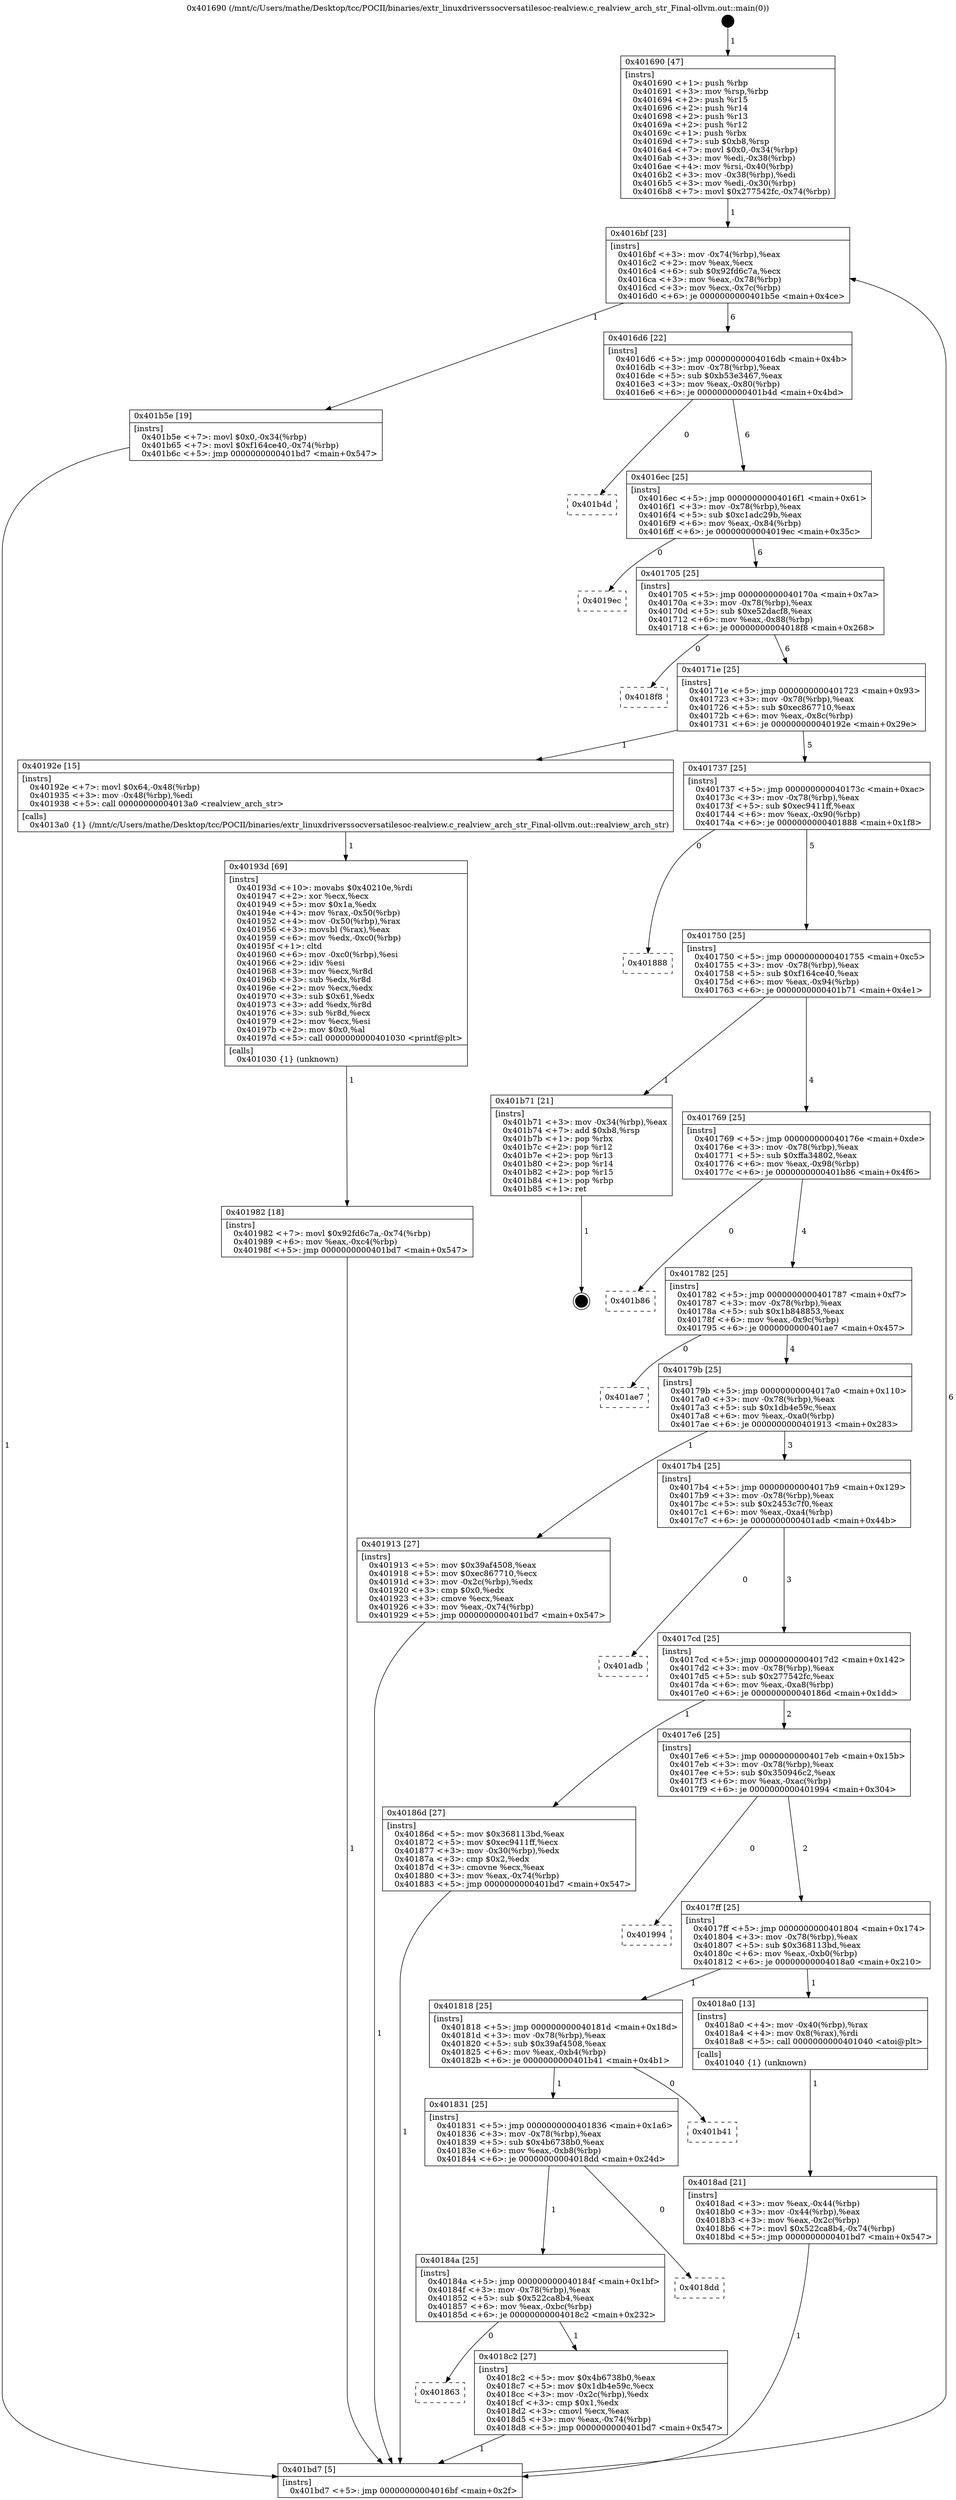 digraph "0x401690" {
  label = "0x401690 (/mnt/c/Users/mathe/Desktop/tcc/POCII/binaries/extr_linuxdriverssocversatilesoc-realview.c_realview_arch_str_Final-ollvm.out::main(0))"
  labelloc = "t"
  node[shape=record]

  Entry [label="",width=0.3,height=0.3,shape=circle,fillcolor=black,style=filled]
  "0x4016bf" [label="{
     0x4016bf [23]\l
     | [instrs]\l
     &nbsp;&nbsp;0x4016bf \<+3\>: mov -0x74(%rbp),%eax\l
     &nbsp;&nbsp;0x4016c2 \<+2\>: mov %eax,%ecx\l
     &nbsp;&nbsp;0x4016c4 \<+6\>: sub $0x92fd6c7a,%ecx\l
     &nbsp;&nbsp;0x4016ca \<+3\>: mov %eax,-0x78(%rbp)\l
     &nbsp;&nbsp;0x4016cd \<+3\>: mov %ecx,-0x7c(%rbp)\l
     &nbsp;&nbsp;0x4016d0 \<+6\>: je 0000000000401b5e \<main+0x4ce\>\l
  }"]
  "0x401b5e" [label="{
     0x401b5e [19]\l
     | [instrs]\l
     &nbsp;&nbsp;0x401b5e \<+7\>: movl $0x0,-0x34(%rbp)\l
     &nbsp;&nbsp;0x401b65 \<+7\>: movl $0xf164ce40,-0x74(%rbp)\l
     &nbsp;&nbsp;0x401b6c \<+5\>: jmp 0000000000401bd7 \<main+0x547\>\l
  }"]
  "0x4016d6" [label="{
     0x4016d6 [22]\l
     | [instrs]\l
     &nbsp;&nbsp;0x4016d6 \<+5\>: jmp 00000000004016db \<main+0x4b\>\l
     &nbsp;&nbsp;0x4016db \<+3\>: mov -0x78(%rbp),%eax\l
     &nbsp;&nbsp;0x4016de \<+5\>: sub $0xb53e3467,%eax\l
     &nbsp;&nbsp;0x4016e3 \<+3\>: mov %eax,-0x80(%rbp)\l
     &nbsp;&nbsp;0x4016e6 \<+6\>: je 0000000000401b4d \<main+0x4bd\>\l
  }"]
  Exit [label="",width=0.3,height=0.3,shape=circle,fillcolor=black,style=filled,peripheries=2]
  "0x401b4d" [label="{
     0x401b4d\l
  }", style=dashed]
  "0x4016ec" [label="{
     0x4016ec [25]\l
     | [instrs]\l
     &nbsp;&nbsp;0x4016ec \<+5\>: jmp 00000000004016f1 \<main+0x61\>\l
     &nbsp;&nbsp;0x4016f1 \<+3\>: mov -0x78(%rbp),%eax\l
     &nbsp;&nbsp;0x4016f4 \<+5\>: sub $0xc1adc29b,%eax\l
     &nbsp;&nbsp;0x4016f9 \<+6\>: mov %eax,-0x84(%rbp)\l
     &nbsp;&nbsp;0x4016ff \<+6\>: je 00000000004019ec \<main+0x35c\>\l
  }"]
  "0x401982" [label="{
     0x401982 [18]\l
     | [instrs]\l
     &nbsp;&nbsp;0x401982 \<+7\>: movl $0x92fd6c7a,-0x74(%rbp)\l
     &nbsp;&nbsp;0x401989 \<+6\>: mov %eax,-0xc4(%rbp)\l
     &nbsp;&nbsp;0x40198f \<+5\>: jmp 0000000000401bd7 \<main+0x547\>\l
  }"]
  "0x4019ec" [label="{
     0x4019ec\l
  }", style=dashed]
  "0x401705" [label="{
     0x401705 [25]\l
     | [instrs]\l
     &nbsp;&nbsp;0x401705 \<+5\>: jmp 000000000040170a \<main+0x7a\>\l
     &nbsp;&nbsp;0x40170a \<+3\>: mov -0x78(%rbp),%eax\l
     &nbsp;&nbsp;0x40170d \<+5\>: sub $0xe52dacf8,%eax\l
     &nbsp;&nbsp;0x401712 \<+6\>: mov %eax,-0x88(%rbp)\l
     &nbsp;&nbsp;0x401718 \<+6\>: je 00000000004018f8 \<main+0x268\>\l
  }"]
  "0x40193d" [label="{
     0x40193d [69]\l
     | [instrs]\l
     &nbsp;&nbsp;0x40193d \<+10\>: movabs $0x40210e,%rdi\l
     &nbsp;&nbsp;0x401947 \<+2\>: xor %ecx,%ecx\l
     &nbsp;&nbsp;0x401949 \<+5\>: mov $0x1a,%edx\l
     &nbsp;&nbsp;0x40194e \<+4\>: mov %rax,-0x50(%rbp)\l
     &nbsp;&nbsp;0x401952 \<+4\>: mov -0x50(%rbp),%rax\l
     &nbsp;&nbsp;0x401956 \<+3\>: movsbl (%rax),%eax\l
     &nbsp;&nbsp;0x401959 \<+6\>: mov %edx,-0xc0(%rbp)\l
     &nbsp;&nbsp;0x40195f \<+1\>: cltd\l
     &nbsp;&nbsp;0x401960 \<+6\>: mov -0xc0(%rbp),%esi\l
     &nbsp;&nbsp;0x401966 \<+2\>: idiv %esi\l
     &nbsp;&nbsp;0x401968 \<+3\>: mov %ecx,%r8d\l
     &nbsp;&nbsp;0x40196b \<+3\>: sub %edx,%r8d\l
     &nbsp;&nbsp;0x40196e \<+2\>: mov %ecx,%edx\l
     &nbsp;&nbsp;0x401970 \<+3\>: sub $0x61,%edx\l
     &nbsp;&nbsp;0x401973 \<+3\>: add %edx,%r8d\l
     &nbsp;&nbsp;0x401976 \<+3\>: sub %r8d,%ecx\l
     &nbsp;&nbsp;0x401979 \<+2\>: mov %ecx,%esi\l
     &nbsp;&nbsp;0x40197b \<+2\>: mov $0x0,%al\l
     &nbsp;&nbsp;0x40197d \<+5\>: call 0000000000401030 \<printf@plt\>\l
     | [calls]\l
     &nbsp;&nbsp;0x401030 \{1\} (unknown)\l
  }"]
  "0x4018f8" [label="{
     0x4018f8\l
  }", style=dashed]
  "0x40171e" [label="{
     0x40171e [25]\l
     | [instrs]\l
     &nbsp;&nbsp;0x40171e \<+5\>: jmp 0000000000401723 \<main+0x93\>\l
     &nbsp;&nbsp;0x401723 \<+3\>: mov -0x78(%rbp),%eax\l
     &nbsp;&nbsp;0x401726 \<+5\>: sub $0xec867710,%eax\l
     &nbsp;&nbsp;0x40172b \<+6\>: mov %eax,-0x8c(%rbp)\l
     &nbsp;&nbsp;0x401731 \<+6\>: je 000000000040192e \<main+0x29e\>\l
  }"]
  "0x401863" [label="{
     0x401863\l
  }", style=dashed]
  "0x40192e" [label="{
     0x40192e [15]\l
     | [instrs]\l
     &nbsp;&nbsp;0x40192e \<+7\>: movl $0x64,-0x48(%rbp)\l
     &nbsp;&nbsp;0x401935 \<+3\>: mov -0x48(%rbp),%edi\l
     &nbsp;&nbsp;0x401938 \<+5\>: call 00000000004013a0 \<realview_arch_str\>\l
     | [calls]\l
     &nbsp;&nbsp;0x4013a0 \{1\} (/mnt/c/Users/mathe/Desktop/tcc/POCII/binaries/extr_linuxdriverssocversatilesoc-realview.c_realview_arch_str_Final-ollvm.out::realview_arch_str)\l
  }"]
  "0x401737" [label="{
     0x401737 [25]\l
     | [instrs]\l
     &nbsp;&nbsp;0x401737 \<+5\>: jmp 000000000040173c \<main+0xac\>\l
     &nbsp;&nbsp;0x40173c \<+3\>: mov -0x78(%rbp),%eax\l
     &nbsp;&nbsp;0x40173f \<+5\>: sub $0xec9411ff,%eax\l
     &nbsp;&nbsp;0x401744 \<+6\>: mov %eax,-0x90(%rbp)\l
     &nbsp;&nbsp;0x40174a \<+6\>: je 0000000000401888 \<main+0x1f8\>\l
  }"]
  "0x4018c2" [label="{
     0x4018c2 [27]\l
     | [instrs]\l
     &nbsp;&nbsp;0x4018c2 \<+5\>: mov $0x4b6738b0,%eax\l
     &nbsp;&nbsp;0x4018c7 \<+5\>: mov $0x1db4e59c,%ecx\l
     &nbsp;&nbsp;0x4018cc \<+3\>: mov -0x2c(%rbp),%edx\l
     &nbsp;&nbsp;0x4018cf \<+3\>: cmp $0x1,%edx\l
     &nbsp;&nbsp;0x4018d2 \<+3\>: cmovl %ecx,%eax\l
     &nbsp;&nbsp;0x4018d5 \<+3\>: mov %eax,-0x74(%rbp)\l
     &nbsp;&nbsp;0x4018d8 \<+5\>: jmp 0000000000401bd7 \<main+0x547\>\l
  }"]
  "0x401888" [label="{
     0x401888\l
  }", style=dashed]
  "0x401750" [label="{
     0x401750 [25]\l
     | [instrs]\l
     &nbsp;&nbsp;0x401750 \<+5\>: jmp 0000000000401755 \<main+0xc5\>\l
     &nbsp;&nbsp;0x401755 \<+3\>: mov -0x78(%rbp),%eax\l
     &nbsp;&nbsp;0x401758 \<+5\>: sub $0xf164ce40,%eax\l
     &nbsp;&nbsp;0x40175d \<+6\>: mov %eax,-0x94(%rbp)\l
     &nbsp;&nbsp;0x401763 \<+6\>: je 0000000000401b71 \<main+0x4e1\>\l
  }"]
  "0x40184a" [label="{
     0x40184a [25]\l
     | [instrs]\l
     &nbsp;&nbsp;0x40184a \<+5\>: jmp 000000000040184f \<main+0x1bf\>\l
     &nbsp;&nbsp;0x40184f \<+3\>: mov -0x78(%rbp),%eax\l
     &nbsp;&nbsp;0x401852 \<+5\>: sub $0x522ca8b4,%eax\l
     &nbsp;&nbsp;0x401857 \<+6\>: mov %eax,-0xbc(%rbp)\l
     &nbsp;&nbsp;0x40185d \<+6\>: je 00000000004018c2 \<main+0x232\>\l
  }"]
  "0x401b71" [label="{
     0x401b71 [21]\l
     | [instrs]\l
     &nbsp;&nbsp;0x401b71 \<+3\>: mov -0x34(%rbp),%eax\l
     &nbsp;&nbsp;0x401b74 \<+7\>: add $0xb8,%rsp\l
     &nbsp;&nbsp;0x401b7b \<+1\>: pop %rbx\l
     &nbsp;&nbsp;0x401b7c \<+2\>: pop %r12\l
     &nbsp;&nbsp;0x401b7e \<+2\>: pop %r13\l
     &nbsp;&nbsp;0x401b80 \<+2\>: pop %r14\l
     &nbsp;&nbsp;0x401b82 \<+2\>: pop %r15\l
     &nbsp;&nbsp;0x401b84 \<+1\>: pop %rbp\l
     &nbsp;&nbsp;0x401b85 \<+1\>: ret\l
  }"]
  "0x401769" [label="{
     0x401769 [25]\l
     | [instrs]\l
     &nbsp;&nbsp;0x401769 \<+5\>: jmp 000000000040176e \<main+0xde\>\l
     &nbsp;&nbsp;0x40176e \<+3\>: mov -0x78(%rbp),%eax\l
     &nbsp;&nbsp;0x401771 \<+5\>: sub $0xffa34802,%eax\l
     &nbsp;&nbsp;0x401776 \<+6\>: mov %eax,-0x98(%rbp)\l
     &nbsp;&nbsp;0x40177c \<+6\>: je 0000000000401b86 \<main+0x4f6\>\l
  }"]
  "0x4018dd" [label="{
     0x4018dd\l
  }", style=dashed]
  "0x401b86" [label="{
     0x401b86\l
  }", style=dashed]
  "0x401782" [label="{
     0x401782 [25]\l
     | [instrs]\l
     &nbsp;&nbsp;0x401782 \<+5\>: jmp 0000000000401787 \<main+0xf7\>\l
     &nbsp;&nbsp;0x401787 \<+3\>: mov -0x78(%rbp),%eax\l
     &nbsp;&nbsp;0x40178a \<+5\>: sub $0x1b848853,%eax\l
     &nbsp;&nbsp;0x40178f \<+6\>: mov %eax,-0x9c(%rbp)\l
     &nbsp;&nbsp;0x401795 \<+6\>: je 0000000000401ae7 \<main+0x457\>\l
  }"]
  "0x401831" [label="{
     0x401831 [25]\l
     | [instrs]\l
     &nbsp;&nbsp;0x401831 \<+5\>: jmp 0000000000401836 \<main+0x1a6\>\l
     &nbsp;&nbsp;0x401836 \<+3\>: mov -0x78(%rbp),%eax\l
     &nbsp;&nbsp;0x401839 \<+5\>: sub $0x4b6738b0,%eax\l
     &nbsp;&nbsp;0x40183e \<+6\>: mov %eax,-0xb8(%rbp)\l
     &nbsp;&nbsp;0x401844 \<+6\>: je 00000000004018dd \<main+0x24d\>\l
  }"]
  "0x401ae7" [label="{
     0x401ae7\l
  }", style=dashed]
  "0x40179b" [label="{
     0x40179b [25]\l
     | [instrs]\l
     &nbsp;&nbsp;0x40179b \<+5\>: jmp 00000000004017a0 \<main+0x110\>\l
     &nbsp;&nbsp;0x4017a0 \<+3\>: mov -0x78(%rbp),%eax\l
     &nbsp;&nbsp;0x4017a3 \<+5\>: sub $0x1db4e59c,%eax\l
     &nbsp;&nbsp;0x4017a8 \<+6\>: mov %eax,-0xa0(%rbp)\l
     &nbsp;&nbsp;0x4017ae \<+6\>: je 0000000000401913 \<main+0x283\>\l
  }"]
  "0x401b41" [label="{
     0x401b41\l
  }", style=dashed]
  "0x401913" [label="{
     0x401913 [27]\l
     | [instrs]\l
     &nbsp;&nbsp;0x401913 \<+5\>: mov $0x39af4508,%eax\l
     &nbsp;&nbsp;0x401918 \<+5\>: mov $0xec867710,%ecx\l
     &nbsp;&nbsp;0x40191d \<+3\>: mov -0x2c(%rbp),%edx\l
     &nbsp;&nbsp;0x401920 \<+3\>: cmp $0x0,%edx\l
     &nbsp;&nbsp;0x401923 \<+3\>: cmove %ecx,%eax\l
     &nbsp;&nbsp;0x401926 \<+3\>: mov %eax,-0x74(%rbp)\l
     &nbsp;&nbsp;0x401929 \<+5\>: jmp 0000000000401bd7 \<main+0x547\>\l
  }"]
  "0x4017b4" [label="{
     0x4017b4 [25]\l
     | [instrs]\l
     &nbsp;&nbsp;0x4017b4 \<+5\>: jmp 00000000004017b9 \<main+0x129\>\l
     &nbsp;&nbsp;0x4017b9 \<+3\>: mov -0x78(%rbp),%eax\l
     &nbsp;&nbsp;0x4017bc \<+5\>: sub $0x2453c7f0,%eax\l
     &nbsp;&nbsp;0x4017c1 \<+6\>: mov %eax,-0xa4(%rbp)\l
     &nbsp;&nbsp;0x4017c7 \<+6\>: je 0000000000401adb \<main+0x44b\>\l
  }"]
  "0x4018ad" [label="{
     0x4018ad [21]\l
     | [instrs]\l
     &nbsp;&nbsp;0x4018ad \<+3\>: mov %eax,-0x44(%rbp)\l
     &nbsp;&nbsp;0x4018b0 \<+3\>: mov -0x44(%rbp),%eax\l
     &nbsp;&nbsp;0x4018b3 \<+3\>: mov %eax,-0x2c(%rbp)\l
     &nbsp;&nbsp;0x4018b6 \<+7\>: movl $0x522ca8b4,-0x74(%rbp)\l
     &nbsp;&nbsp;0x4018bd \<+5\>: jmp 0000000000401bd7 \<main+0x547\>\l
  }"]
  "0x401adb" [label="{
     0x401adb\l
  }", style=dashed]
  "0x4017cd" [label="{
     0x4017cd [25]\l
     | [instrs]\l
     &nbsp;&nbsp;0x4017cd \<+5\>: jmp 00000000004017d2 \<main+0x142\>\l
     &nbsp;&nbsp;0x4017d2 \<+3\>: mov -0x78(%rbp),%eax\l
     &nbsp;&nbsp;0x4017d5 \<+5\>: sub $0x277542fc,%eax\l
     &nbsp;&nbsp;0x4017da \<+6\>: mov %eax,-0xa8(%rbp)\l
     &nbsp;&nbsp;0x4017e0 \<+6\>: je 000000000040186d \<main+0x1dd\>\l
  }"]
  "0x401818" [label="{
     0x401818 [25]\l
     | [instrs]\l
     &nbsp;&nbsp;0x401818 \<+5\>: jmp 000000000040181d \<main+0x18d\>\l
     &nbsp;&nbsp;0x40181d \<+3\>: mov -0x78(%rbp),%eax\l
     &nbsp;&nbsp;0x401820 \<+5\>: sub $0x39af4508,%eax\l
     &nbsp;&nbsp;0x401825 \<+6\>: mov %eax,-0xb4(%rbp)\l
     &nbsp;&nbsp;0x40182b \<+6\>: je 0000000000401b41 \<main+0x4b1\>\l
  }"]
  "0x40186d" [label="{
     0x40186d [27]\l
     | [instrs]\l
     &nbsp;&nbsp;0x40186d \<+5\>: mov $0x368113bd,%eax\l
     &nbsp;&nbsp;0x401872 \<+5\>: mov $0xec9411ff,%ecx\l
     &nbsp;&nbsp;0x401877 \<+3\>: mov -0x30(%rbp),%edx\l
     &nbsp;&nbsp;0x40187a \<+3\>: cmp $0x2,%edx\l
     &nbsp;&nbsp;0x40187d \<+3\>: cmovne %ecx,%eax\l
     &nbsp;&nbsp;0x401880 \<+3\>: mov %eax,-0x74(%rbp)\l
     &nbsp;&nbsp;0x401883 \<+5\>: jmp 0000000000401bd7 \<main+0x547\>\l
  }"]
  "0x4017e6" [label="{
     0x4017e6 [25]\l
     | [instrs]\l
     &nbsp;&nbsp;0x4017e6 \<+5\>: jmp 00000000004017eb \<main+0x15b\>\l
     &nbsp;&nbsp;0x4017eb \<+3\>: mov -0x78(%rbp),%eax\l
     &nbsp;&nbsp;0x4017ee \<+5\>: sub $0x350946c2,%eax\l
     &nbsp;&nbsp;0x4017f3 \<+6\>: mov %eax,-0xac(%rbp)\l
     &nbsp;&nbsp;0x4017f9 \<+6\>: je 0000000000401994 \<main+0x304\>\l
  }"]
  "0x401bd7" [label="{
     0x401bd7 [5]\l
     | [instrs]\l
     &nbsp;&nbsp;0x401bd7 \<+5\>: jmp 00000000004016bf \<main+0x2f\>\l
  }"]
  "0x401690" [label="{
     0x401690 [47]\l
     | [instrs]\l
     &nbsp;&nbsp;0x401690 \<+1\>: push %rbp\l
     &nbsp;&nbsp;0x401691 \<+3\>: mov %rsp,%rbp\l
     &nbsp;&nbsp;0x401694 \<+2\>: push %r15\l
     &nbsp;&nbsp;0x401696 \<+2\>: push %r14\l
     &nbsp;&nbsp;0x401698 \<+2\>: push %r13\l
     &nbsp;&nbsp;0x40169a \<+2\>: push %r12\l
     &nbsp;&nbsp;0x40169c \<+1\>: push %rbx\l
     &nbsp;&nbsp;0x40169d \<+7\>: sub $0xb8,%rsp\l
     &nbsp;&nbsp;0x4016a4 \<+7\>: movl $0x0,-0x34(%rbp)\l
     &nbsp;&nbsp;0x4016ab \<+3\>: mov %edi,-0x38(%rbp)\l
     &nbsp;&nbsp;0x4016ae \<+4\>: mov %rsi,-0x40(%rbp)\l
     &nbsp;&nbsp;0x4016b2 \<+3\>: mov -0x38(%rbp),%edi\l
     &nbsp;&nbsp;0x4016b5 \<+3\>: mov %edi,-0x30(%rbp)\l
     &nbsp;&nbsp;0x4016b8 \<+7\>: movl $0x277542fc,-0x74(%rbp)\l
  }"]
  "0x4018a0" [label="{
     0x4018a0 [13]\l
     | [instrs]\l
     &nbsp;&nbsp;0x4018a0 \<+4\>: mov -0x40(%rbp),%rax\l
     &nbsp;&nbsp;0x4018a4 \<+4\>: mov 0x8(%rax),%rdi\l
     &nbsp;&nbsp;0x4018a8 \<+5\>: call 0000000000401040 \<atoi@plt\>\l
     | [calls]\l
     &nbsp;&nbsp;0x401040 \{1\} (unknown)\l
  }"]
  "0x401994" [label="{
     0x401994\l
  }", style=dashed]
  "0x4017ff" [label="{
     0x4017ff [25]\l
     | [instrs]\l
     &nbsp;&nbsp;0x4017ff \<+5\>: jmp 0000000000401804 \<main+0x174\>\l
     &nbsp;&nbsp;0x401804 \<+3\>: mov -0x78(%rbp),%eax\l
     &nbsp;&nbsp;0x401807 \<+5\>: sub $0x368113bd,%eax\l
     &nbsp;&nbsp;0x40180c \<+6\>: mov %eax,-0xb0(%rbp)\l
     &nbsp;&nbsp;0x401812 \<+6\>: je 00000000004018a0 \<main+0x210\>\l
  }"]
  Entry -> "0x401690" [label=" 1"]
  "0x4016bf" -> "0x401b5e" [label=" 1"]
  "0x4016bf" -> "0x4016d6" [label=" 6"]
  "0x401b71" -> Exit [label=" 1"]
  "0x4016d6" -> "0x401b4d" [label=" 0"]
  "0x4016d6" -> "0x4016ec" [label=" 6"]
  "0x401b5e" -> "0x401bd7" [label=" 1"]
  "0x4016ec" -> "0x4019ec" [label=" 0"]
  "0x4016ec" -> "0x401705" [label=" 6"]
  "0x401982" -> "0x401bd7" [label=" 1"]
  "0x401705" -> "0x4018f8" [label=" 0"]
  "0x401705" -> "0x40171e" [label=" 6"]
  "0x40193d" -> "0x401982" [label=" 1"]
  "0x40171e" -> "0x40192e" [label=" 1"]
  "0x40171e" -> "0x401737" [label=" 5"]
  "0x40192e" -> "0x40193d" [label=" 1"]
  "0x401737" -> "0x401888" [label=" 0"]
  "0x401737" -> "0x401750" [label=" 5"]
  "0x401913" -> "0x401bd7" [label=" 1"]
  "0x401750" -> "0x401b71" [label=" 1"]
  "0x401750" -> "0x401769" [label=" 4"]
  "0x40184a" -> "0x401863" [label=" 0"]
  "0x401769" -> "0x401b86" [label=" 0"]
  "0x401769" -> "0x401782" [label=" 4"]
  "0x40184a" -> "0x4018c2" [label=" 1"]
  "0x401782" -> "0x401ae7" [label=" 0"]
  "0x401782" -> "0x40179b" [label=" 4"]
  "0x401831" -> "0x40184a" [label=" 1"]
  "0x40179b" -> "0x401913" [label=" 1"]
  "0x40179b" -> "0x4017b4" [label=" 3"]
  "0x401831" -> "0x4018dd" [label=" 0"]
  "0x4017b4" -> "0x401adb" [label=" 0"]
  "0x4017b4" -> "0x4017cd" [label=" 3"]
  "0x401818" -> "0x401831" [label=" 1"]
  "0x4017cd" -> "0x40186d" [label=" 1"]
  "0x4017cd" -> "0x4017e6" [label=" 2"]
  "0x40186d" -> "0x401bd7" [label=" 1"]
  "0x401690" -> "0x4016bf" [label=" 1"]
  "0x401bd7" -> "0x4016bf" [label=" 6"]
  "0x401818" -> "0x401b41" [label=" 0"]
  "0x4017e6" -> "0x401994" [label=" 0"]
  "0x4017e6" -> "0x4017ff" [label=" 2"]
  "0x4018c2" -> "0x401bd7" [label=" 1"]
  "0x4017ff" -> "0x4018a0" [label=" 1"]
  "0x4017ff" -> "0x401818" [label=" 1"]
  "0x4018a0" -> "0x4018ad" [label=" 1"]
  "0x4018ad" -> "0x401bd7" [label=" 1"]
}
